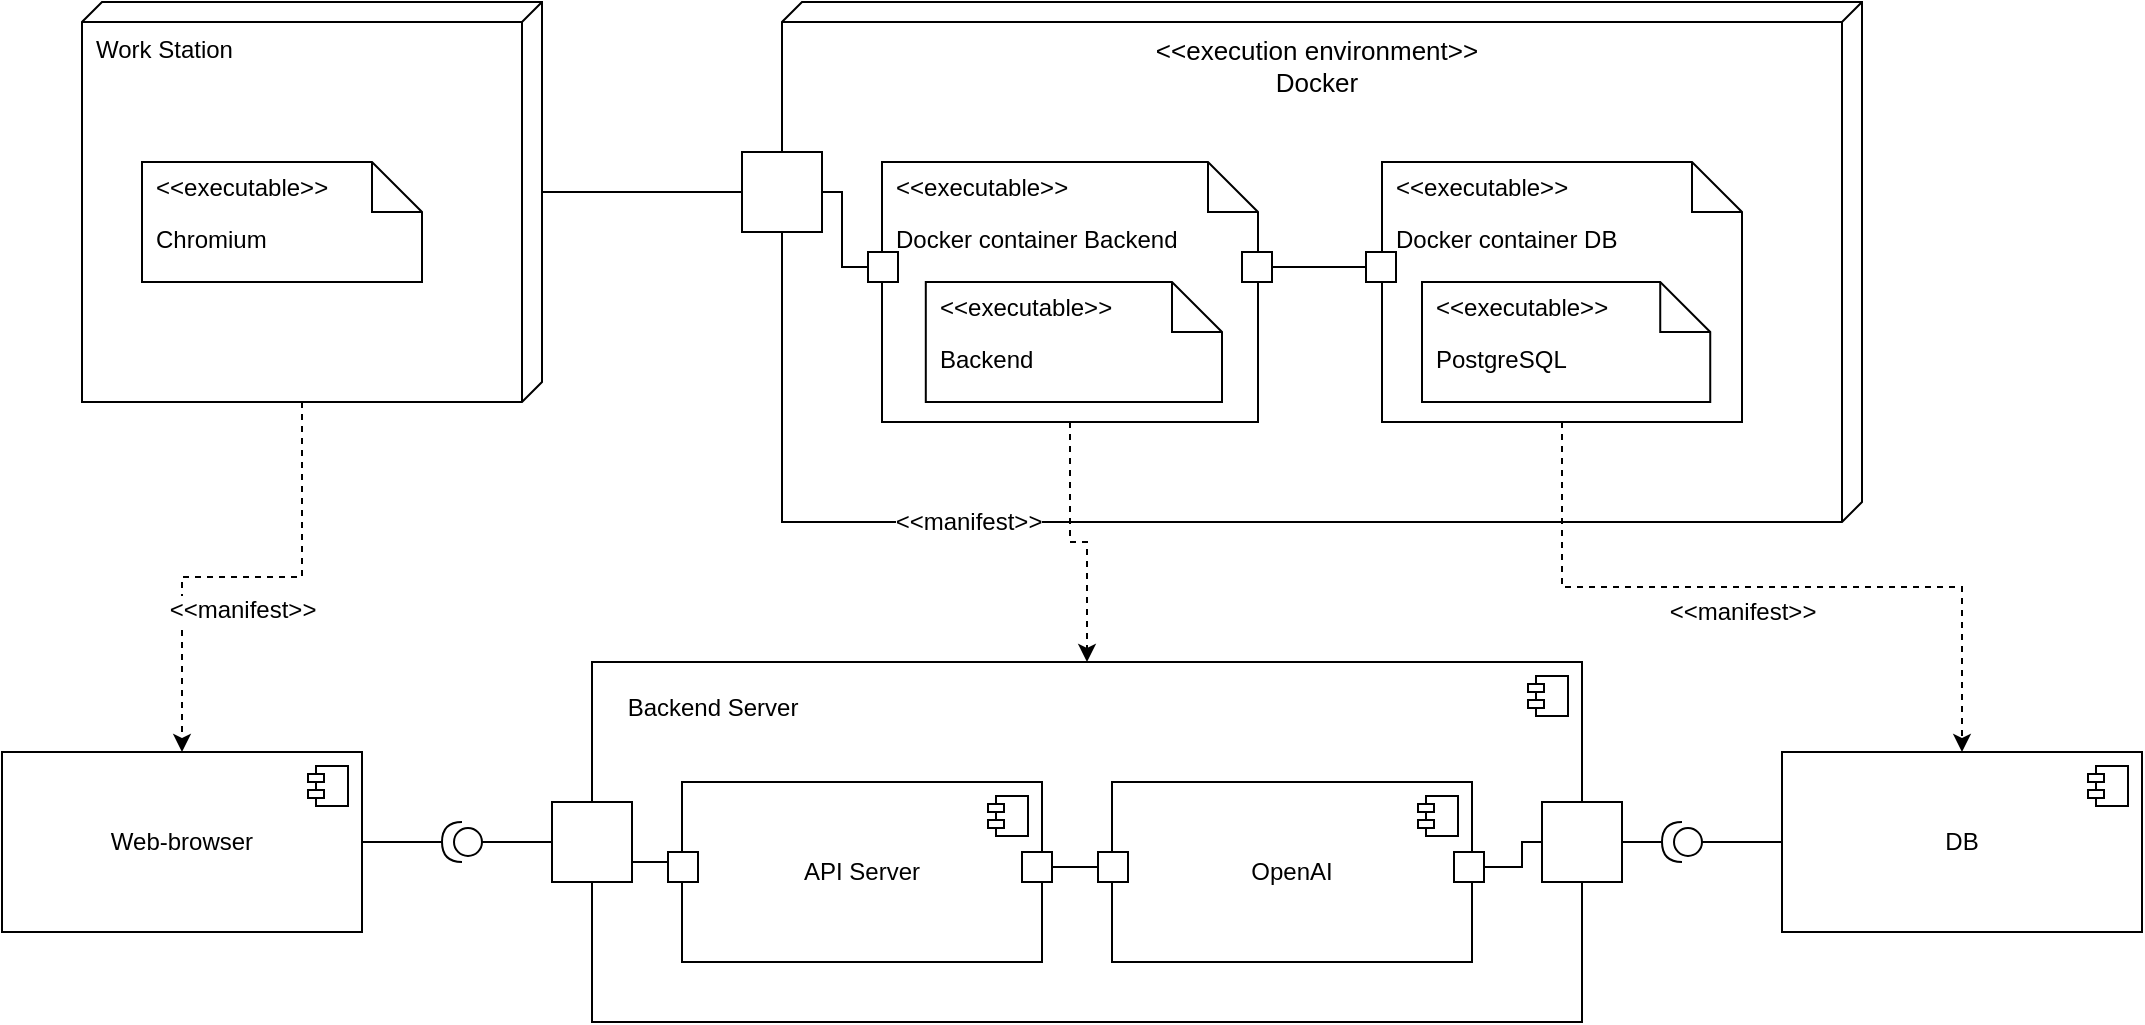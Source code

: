 <mxfile version="24.0.4" type="device">
  <diagram name="Page-1" id="yNLzGDeN0BSXH_6j_xSz">
    <mxGraphModel dx="2634" dy="854" grid="1" gridSize="10" guides="1" tooltips="1" connect="1" arrows="1" fold="1" page="1" pageScale="1" pageWidth="1200" pageHeight="1920" math="0" shadow="0">
      <root>
        <mxCell id="0" />
        <mxCell id="1" parent="0" />
        <mxCell id="sZEDluzmEm1oaiUZUm_n-28" value="&lt;font style=&quot;font-size: 13px;&quot;&gt;&amp;lt;&amp;lt;execution environment&amp;gt;&amp;gt;&lt;/font&gt;&lt;div style=&quot;font-size: 13px;&quot;&gt;&lt;font style=&quot;font-size: 13px;&quot;&gt;Docker&lt;/font&gt;&lt;/div&gt;" style="verticalAlign=top;align=center;shape=cube;size=10;direction=south;fontStyle=0;html=1;boundedLbl=1;spacingLeft=5;whiteSpace=wrap;" parent="1" vertex="1">
          <mxGeometry x="370" y="230" width="540" height="260" as="geometry" />
        </mxCell>
        <mxCell id="sZEDluzmEm1oaiUZUm_n-90" value="&amp;lt;&amp;lt;manifest&amp;gt;&amp;gt;" style="edgeStyle=orthogonalEdgeStyle;rounded=0;orthogonalLoop=1;jettySize=auto;html=1;exitX=0;exitY=0;exitDx=200;exitDy=120;exitPerimeter=0;dashed=1;strokeWidth=1;fontSize=12;" parent="1" source="sZEDluzmEm1oaiUZUm_n-24" target="sZEDluzmEm1oaiUZUm_n-16" edge="1">
          <mxGeometry x="0.001" y="16" relative="1" as="geometry">
            <mxPoint as="offset" />
          </mxGeometry>
        </mxCell>
        <mxCell id="MiAF7Dh1jUsn4HubuE5Y-2" style="edgeStyle=orthogonalEdgeStyle;rounded=0;orthogonalLoop=1;jettySize=auto;html=1;exitX=0;exitY=0;exitDx=95;exitDy=0;exitPerimeter=0;endArrow=none;endFill=0;" edge="1" parent="1" source="sZEDluzmEm1oaiUZUm_n-24" target="MiAF7Dh1jUsn4HubuE5Y-3">
          <mxGeometry relative="1" as="geometry">
            <mxPoint x="350" y="325" as="targetPoint" />
          </mxGeometry>
        </mxCell>
        <mxCell id="sZEDluzmEm1oaiUZUm_n-24" value="Work Station" style="verticalAlign=top;align=left;shape=cube;size=10;direction=south;fontStyle=0;html=1;boundedLbl=1;spacingLeft=5;whiteSpace=wrap;" parent="1" vertex="1">
          <mxGeometry x="20" y="230" width="230" height="200" as="geometry" />
        </mxCell>
        <mxCell id="sZEDluzmEm1oaiUZUm_n-14" value="Chromium" style="shape=note2;boundedLbl=1;whiteSpace=wrap;html=1;size=25;verticalAlign=top;align=left;spacingLeft=5;" parent="1" vertex="1">
          <mxGeometry x="50" y="310" width="140" height="60" as="geometry" />
        </mxCell>
        <mxCell id="sZEDluzmEm1oaiUZUm_n-15" value="&amp;lt;&amp;lt;executable&amp;gt;&amp;gt;" style="resizeWidth=1;part=1;strokeColor=none;fillColor=none;align=left;spacingLeft=5;whiteSpace=wrap;html=1;" parent="sZEDluzmEm1oaiUZUm_n-14" vertex="1">
          <mxGeometry width="140" height="25" relative="1" as="geometry" />
        </mxCell>
        <mxCell id="sZEDluzmEm1oaiUZUm_n-16" value="Web-browser" style="html=1;dropTarget=0;whiteSpace=wrap;" parent="1" vertex="1">
          <mxGeometry x="-20" y="605" width="180" height="90" as="geometry" />
        </mxCell>
        <mxCell id="sZEDluzmEm1oaiUZUm_n-17" value="" style="shape=module;jettyWidth=8;jettyHeight=4;" parent="sZEDluzmEm1oaiUZUm_n-16" vertex="1">
          <mxGeometry x="1" width="20" height="20" relative="1" as="geometry">
            <mxPoint x="-27" y="7" as="offset" />
          </mxGeometry>
        </mxCell>
        <mxCell id="sZEDluzmEm1oaiUZUm_n-18" value="" style="html=1;dropTarget=0;whiteSpace=wrap;" parent="1" vertex="1">
          <mxGeometry x="275" y="560" width="495" height="180" as="geometry" />
        </mxCell>
        <mxCell id="sZEDluzmEm1oaiUZUm_n-19" value="" style="shape=module;jettyWidth=8;jettyHeight=4;" parent="sZEDluzmEm1oaiUZUm_n-18" vertex="1">
          <mxGeometry x="1" width="20" height="20" relative="1" as="geometry">
            <mxPoint x="-27" y="7" as="offset" />
          </mxGeometry>
        </mxCell>
        <mxCell id="sZEDluzmEm1oaiUZUm_n-22" value="API Server" style="html=1;dropTarget=0;whiteSpace=wrap;" parent="1" vertex="1">
          <mxGeometry x="320" y="620" width="180" height="90" as="geometry" />
        </mxCell>
        <mxCell id="sZEDluzmEm1oaiUZUm_n-23" value="" style="shape=module;jettyWidth=8;jettyHeight=4;" parent="sZEDluzmEm1oaiUZUm_n-22" vertex="1">
          <mxGeometry x="1" width="20" height="20" relative="1" as="geometry">
            <mxPoint x="-27" y="7" as="offset" />
          </mxGeometry>
        </mxCell>
        <mxCell id="sZEDluzmEm1oaiUZUm_n-73" value="&amp;lt;&amp;lt;manifest&amp;gt;&amp;gt;" style="edgeStyle=orthogonalEdgeStyle;rounded=0;orthogonalLoop=1;jettySize=auto;html=1;exitX=0.5;exitY=1;exitDx=0;exitDy=0;exitPerimeter=0;entryX=0.5;entryY=0;entryDx=0;entryDy=0;dashed=1;fontSize=12;" parent="1" source="sZEDluzmEm1oaiUZUm_n-31" target="sZEDluzmEm1oaiUZUm_n-18" edge="1">
          <mxGeometry x="-0.114" y="-31" relative="1" as="geometry">
            <mxPoint x="-20" y="-7" as="offset" />
          </mxGeometry>
        </mxCell>
        <mxCell id="sZEDluzmEm1oaiUZUm_n-31" value="Docker container Backend" style="shape=note2;boundedLbl=1;whiteSpace=wrap;html=1;size=25;verticalAlign=top;align=left;spacingLeft=5;" parent="1" vertex="1">
          <mxGeometry x="420" y="310" width="188" height="130" as="geometry" />
        </mxCell>
        <mxCell id="sZEDluzmEm1oaiUZUm_n-32" value="&amp;lt;&amp;lt;executable&amp;gt;&amp;gt;" style="resizeWidth=1;part=1;strokeColor=none;fillColor=none;align=left;spacingLeft=5;whiteSpace=wrap;html=1;" parent="sZEDluzmEm1oaiUZUm_n-31" vertex="1">
          <mxGeometry width="165.405" height="25" relative="1" as="geometry" />
        </mxCell>
        <mxCell id="sZEDluzmEm1oaiUZUm_n-33" value="Backend" style="shape=note2;boundedLbl=1;whiteSpace=wrap;html=1;size=25;verticalAlign=top;align=left;spacingLeft=5;" parent="sZEDluzmEm1oaiUZUm_n-31" vertex="1">
          <mxGeometry x="21.9" y="60" width="148.1" height="60" as="geometry" />
        </mxCell>
        <mxCell id="sZEDluzmEm1oaiUZUm_n-34" value="&amp;lt;&amp;lt;executable&amp;gt;&amp;gt;" style="resizeWidth=1;part=1;strokeColor=none;fillColor=none;align=left;spacingLeft=5;whiteSpace=wrap;html=1;" parent="sZEDluzmEm1oaiUZUm_n-33" vertex="1">
          <mxGeometry width="148.1" height="25" relative="1" as="geometry" />
        </mxCell>
        <mxCell id="MiAF7Dh1jUsn4HubuE5Y-5" value="" style="whiteSpace=wrap;html=1;aspect=fixed;" vertex="1" parent="sZEDluzmEm1oaiUZUm_n-31">
          <mxGeometry x="180" y="45" width="15" height="15" as="geometry" />
        </mxCell>
        <mxCell id="sZEDluzmEm1oaiUZUm_n-75" value="&amp;lt;&amp;lt;manifest&amp;gt;&amp;gt;" style="edgeStyle=orthogonalEdgeStyle;rounded=0;orthogonalLoop=1;jettySize=auto;html=1;exitX=0.5;exitY=1;exitDx=0;exitDy=0;exitPerimeter=0;entryX=0.5;entryY=0;entryDx=0;entryDy=0;dashed=1;fontSize=12;" parent="1" source="sZEDluzmEm1oaiUZUm_n-35" target="sZEDluzmEm1oaiUZUm_n-42" edge="1">
          <mxGeometry x="-0.057" y="-12" relative="1" as="geometry">
            <mxPoint as="offset" />
          </mxGeometry>
        </mxCell>
        <mxCell id="sZEDluzmEm1oaiUZUm_n-35" value="Docker container DB" style="shape=note2;boundedLbl=1;whiteSpace=wrap;html=1;size=25;verticalAlign=top;align=left;spacingLeft=5;" parent="1" vertex="1">
          <mxGeometry x="670" y="310" width="180" height="130" as="geometry" />
        </mxCell>
        <mxCell id="sZEDluzmEm1oaiUZUm_n-36" value="&amp;lt;&amp;lt;executable&amp;gt;&amp;gt;" style="resizeWidth=1;part=1;strokeColor=none;fillColor=none;align=left;spacingLeft=5;whiteSpace=wrap;html=1;" parent="sZEDluzmEm1oaiUZUm_n-35" vertex="1">
          <mxGeometry width="180" height="25" relative="1" as="geometry" />
        </mxCell>
        <mxCell id="sZEDluzmEm1oaiUZUm_n-37" value="PostgreSQL" style="shape=note2;boundedLbl=1;whiteSpace=wrap;html=1;size=25;verticalAlign=top;align=left;spacingLeft=5;" parent="sZEDluzmEm1oaiUZUm_n-35" vertex="1">
          <mxGeometry x="20" y="60" width="144.12" height="60" as="geometry" />
        </mxCell>
        <mxCell id="sZEDluzmEm1oaiUZUm_n-38" value="&amp;lt;&amp;lt;executable&amp;gt;&amp;gt;" style="resizeWidth=1;part=1;strokeColor=none;fillColor=none;align=left;spacingLeft=5;whiteSpace=wrap;html=1;" parent="sZEDluzmEm1oaiUZUm_n-37" vertex="1">
          <mxGeometry width="144.12" height="25" relative="1" as="geometry" />
        </mxCell>
        <mxCell id="MiAF7Dh1jUsn4HubuE5Y-6" value="" style="whiteSpace=wrap;html=1;aspect=fixed;" vertex="1" parent="sZEDluzmEm1oaiUZUm_n-35">
          <mxGeometry x="-8" y="45" width="15" height="15" as="geometry" />
        </mxCell>
        <mxCell id="sZEDluzmEm1oaiUZUm_n-39" value="OpenAI" style="html=1;dropTarget=0;whiteSpace=wrap;" parent="1" vertex="1">
          <mxGeometry x="535" y="620" width="180" height="90" as="geometry" />
        </mxCell>
        <mxCell id="sZEDluzmEm1oaiUZUm_n-40" value="" style="shape=module;jettyWidth=8;jettyHeight=4;" parent="sZEDluzmEm1oaiUZUm_n-39" vertex="1">
          <mxGeometry x="1" width="20" height="20" relative="1" as="geometry">
            <mxPoint x="-27" y="7" as="offset" />
          </mxGeometry>
        </mxCell>
        <mxCell id="sZEDluzmEm1oaiUZUm_n-41" value="&lt;span style=&quot;font-weight: normal;&quot;&gt;Backend Server&lt;/span&gt;" style="text;align=center;fontStyle=1;verticalAlign=middle;spacingLeft=3;spacingRight=3;strokeColor=none;rotatable=0;points=[[0,0.5],[1,0.5]];portConstraint=eastwest;html=1;" parent="1" vertex="1">
          <mxGeometry x="295" y="570" width="80" height="26" as="geometry" />
        </mxCell>
        <mxCell id="sZEDluzmEm1oaiUZUm_n-42" value="DB" style="html=1;dropTarget=0;whiteSpace=wrap;" parent="1" vertex="1">
          <mxGeometry x="870" y="605" width="180" height="90" as="geometry" />
        </mxCell>
        <mxCell id="sZEDluzmEm1oaiUZUm_n-43" value="" style="shape=module;jettyWidth=8;jettyHeight=4;" parent="sZEDluzmEm1oaiUZUm_n-42" vertex="1">
          <mxGeometry x="1" width="20" height="20" relative="1" as="geometry">
            <mxPoint x="-27" y="7" as="offset" />
          </mxGeometry>
        </mxCell>
        <mxCell id="sZEDluzmEm1oaiUZUm_n-56" style="edgeStyle=orthogonalEdgeStyle;rounded=0;orthogonalLoop=1;jettySize=auto;html=1;exitX=0;exitY=0.5;exitDx=0;exitDy=0;exitPerimeter=0;entryX=0;entryY=0.5;entryDx=0;entryDy=0;endArrow=none;endFill=0;" parent="1" source="sZEDluzmEm1oaiUZUm_n-49" edge="1">
          <mxGeometry relative="1" as="geometry">
            <mxPoint x="270" y="655" as="targetPoint" />
          </mxGeometry>
        </mxCell>
        <mxCell id="sZEDluzmEm1oaiUZUm_n-58" style="edgeStyle=orthogonalEdgeStyle;rounded=0;orthogonalLoop=1;jettySize=auto;html=1;exitX=0;exitY=0.5;exitDx=0;exitDy=0;exitPerimeter=0;entryX=0;entryY=0.5;entryDx=0;entryDy=0;endArrow=none;endFill=0;" parent="1" source="sZEDluzmEm1oaiUZUm_n-50" target="MiAF7Dh1jUsn4HubuE5Y-9" edge="1">
          <mxGeometry relative="1" as="geometry">
            <mxPoint x="260" y="650" as="targetPoint" />
          </mxGeometry>
        </mxCell>
        <mxCell id="sZEDluzmEm1oaiUZUm_n-50" value="" style="shape=providedRequiredInterface;html=1;verticalLabelPosition=bottom;sketch=0;direction=west;" parent="1" vertex="1">
          <mxGeometry x="200" y="640" width="20" height="20" as="geometry" />
        </mxCell>
        <mxCell id="sZEDluzmEm1oaiUZUm_n-54" style="edgeStyle=orthogonalEdgeStyle;rounded=0;orthogonalLoop=1;jettySize=auto;html=1;exitX=0;exitY=0.5;exitDx=0;exitDy=0;exitPerimeter=0;entryX=0;entryY=0.5;entryDx=0;entryDy=0;endArrow=none;endFill=0;" parent="1" source="sZEDluzmEm1oaiUZUm_n-51" target="sZEDluzmEm1oaiUZUm_n-42" edge="1">
          <mxGeometry relative="1" as="geometry" />
        </mxCell>
        <mxCell id="sZEDluzmEm1oaiUZUm_n-51" value="" style="shape=providedRequiredInterface;html=1;verticalLabelPosition=bottom;sketch=0;direction=west;" parent="1" vertex="1">
          <mxGeometry x="810" y="640" width="20" height="20" as="geometry" />
        </mxCell>
        <mxCell id="sZEDluzmEm1oaiUZUm_n-53" style="edgeStyle=orthogonalEdgeStyle;rounded=0;orthogonalLoop=1;jettySize=auto;html=1;exitX=1;exitY=0.5;exitDx=0;exitDy=0;entryX=1;entryY=0.5;entryDx=0;entryDy=0;entryPerimeter=0;endArrow=none;endFill=0;" parent="1" source="MiAF7Dh1jUsn4HubuE5Y-15" target="sZEDluzmEm1oaiUZUm_n-51" edge="1">
          <mxGeometry relative="1" as="geometry">
            <mxPoint x="760" y="650" as="sourcePoint" />
          </mxGeometry>
        </mxCell>
        <mxCell id="sZEDluzmEm1oaiUZUm_n-57" style="edgeStyle=orthogonalEdgeStyle;rounded=0;orthogonalLoop=1;jettySize=auto;html=1;exitX=1;exitY=0.5;exitDx=0;exitDy=0;entryX=1;entryY=0.5;entryDx=0;entryDy=0;entryPerimeter=0;endArrow=none;endFill=0;" parent="1" source="sZEDluzmEm1oaiUZUm_n-16" target="sZEDluzmEm1oaiUZUm_n-50" edge="1">
          <mxGeometry relative="1" as="geometry" />
        </mxCell>
        <mxCell id="sZEDluzmEm1oaiUZUm_n-76" style="edgeStyle=orthogonalEdgeStyle;rounded=0;orthogonalLoop=1;jettySize=auto;html=1;exitX=1;exitY=0.5;exitDx=0;exitDy=0;entryX=0;entryY=0.5;entryDx=0;entryDy=0;endArrow=none;endFill=0;" parent="1" target="sZEDluzmEm1oaiUZUm_n-60" edge="1">
          <mxGeometry relative="1" as="geometry">
            <Array as="points">
              <mxPoint x="350" y="295" />
              <mxPoint x="350" y="375" />
            </Array>
            <mxPoint x="340" y="295" as="sourcePoint" />
          </mxGeometry>
        </mxCell>
        <mxCell id="MiAF7Dh1jUsn4HubuE5Y-7" style="edgeStyle=orthogonalEdgeStyle;rounded=0;orthogonalLoop=1;jettySize=auto;html=1;exitX=1;exitY=0.5;exitDx=0;exitDy=0;entryX=0;entryY=0.5;entryDx=0;entryDy=0;endArrow=none;endFill=0;" edge="1" parent="1" source="MiAF7Dh1jUsn4HubuE5Y-3" target="MiAF7Dh1jUsn4HubuE5Y-4">
          <mxGeometry relative="1" as="geometry">
            <Array as="points">
              <mxPoint x="400" y="325" />
              <mxPoint x="400" y="363" />
            </Array>
          </mxGeometry>
        </mxCell>
        <mxCell id="MiAF7Dh1jUsn4HubuE5Y-3" value="" style="whiteSpace=wrap;html=1;aspect=fixed;" vertex="1" parent="1">
          <mxGeometry x="350" y="305" width="40" height="40" as="geometry" />
        </mxCell>
        <mxCell id="MiAF7Dh1jUsn4HubuE5Y-4" value="" style="whiteSpace=wrap;html=1;aspect=fixed;" vertex="1" parent="1">
          <mxGeometry x="413" y="355" width="15" height="15" as="geometry" />
        </mxCell>
        <mxCell id="MiAF7Dh1jUsn4HubuE5Y-8" style="edgeStyle=orthogonalEdgeStyle;rounded=0;orthogonalLoop=1;jettySize=auto;html=1;exitX=1;exitY=0.5;exitDx=0;exitDy=0;entryX=0;entryY=0.5;entryDx=0;entryDy=0;endArrow=none;endFill=0;" edge="1" parent="1" source="MiAF7Dh1jUsn4HubuE5Y-5" target="MiAF7Dh1jUsn4HubuE5Y-6">
          <mxGeometry relative="1" as="geometry" />
        </mxCell>
        <mxCell id="MiAF7Dh1jUsn4HubuE5Y-17" style="edgeStyle=orthogonalEdgeStyle;rounded=0;orthogonalLoop=1;jettySize=auto;html=1;exitX=1;exitY=0.75;exitDx=0;exitDy=0;entryX=0;entryY=0.5;entryDx=0;entryDy=0;endArrow=none;endFill=0;" edge="1" parent="1" source="MiAF7Dh1jUsn4HubuE5Y-9" target="MiAF7Dh1jUsn4HubuE5Y-10">
          <mxGeometry relative="1" as="geometry" />
        </mxCell>
        <mxCell id="MiAF7Dh1jUsn4HubuE5Y-9" value="" style="whiteSpace=wrap;html=1;aspect=fixed;" vertex="1" parent="1">
          <mxGeometry x="255" y="630" width="40" height="40" as="geometry" />
        </mxCell>
        <mxCell id="MiAF7Dh1jUsn4HubuE5Y-10" value="" style="whiteSpace=wrap;html=1;aspect=fixed;" vertex="1" parent="1">
          <mxGeometry x="313" y="655" width="15" height="15" as="geometry" />
        </mxCell>
        <mxCell id="MiAF7Dh1jUsn4HubuE5Y-19" style="edgeStyle=orthogonalEdgeStyle;rounded=0;orthogonalLoop=1;jettySize=auto;html=1;exitX=1;exitY=0.5;exitDx=0;exitDy=0;entryX=0;entryY=0.5;entryDx=0;entryDy=0;endArrow=none;endFill=0;" edge="1" parent="1" source="MiAF7Dh1jUsn4HubuE5Y-11" target="MiAF7Dh1jUsn4HubuE5Y-12">
          <mxGeometry relative="1" as="geometry" />
        </mxCell>
        <mxCell id="MiAF7Dh1jUsn4HubuE5Y-11" value="" style="whiteSpace=wrap;html=1;aspect=fixed;" vertex="1" parent="1">
          <mxGeometry x="490" y="655" width="15" height="15" as="geometry" />
        </mxCell>
        <mxCell id="MiAF7Dh1jUsn4HubuE5Y-12" value="" style="whiteSpace=wrap;html=1;aspect=fixed;" vertex="1" parent="1">
          <mxGeometry x="528" y="655" width="15" height="15" as="geometry" />
        </mxCell>
        <mxCell id="MiAF7Dh1jUsn4HubuE5Y-20" style="edgeStyle=orthogonalEdgeStyle;rounded=0;orthogonalLoop=1;jettySize=auto;html=1;exitX=1;exitY=0.5;exitDx=0;exitDy=0;entryX=0;entryY=0.5;entryDx=0;entryDy=0;endArrow=none;endFill=0;" edge="1" parent="1" source="MiAF7Dh1jUsn4HubuE5Y-13" target="MiAF7Dh1jUsn4HubuE5Y-15">
          <mxGeometry relative="1" as="geometry">
            <Array as="points">
              <mxPoint x="740" y="663" />
              <mxPoint x="740" y="650" />
            </Array>
          </mxGeometry>
        </mxCell>
        <mxCell id="MiAF7Dh1jUsn4HubuE5Y-13" value="" style="whiteSpace=wrap;html=1;aspect=fixed;" vertex="1" parent="1">
          <mxGeometry x="706" y="655" width="15" height="15" as="geometry" />
        </mxCell>
        <mxCell id="MiAF7Dh1jUsn4HubuE5Y-15" value="" style="whiteSpace=wrap;html=1;aspect=fixed;" vertex="1" parent="1">
          <mxGeometry x="750" y="630" width="40" height="40" as="geometry" />
        </mxCell>
      </root>
    </mxGraphModel>
  </diagram>
</mxfile>
